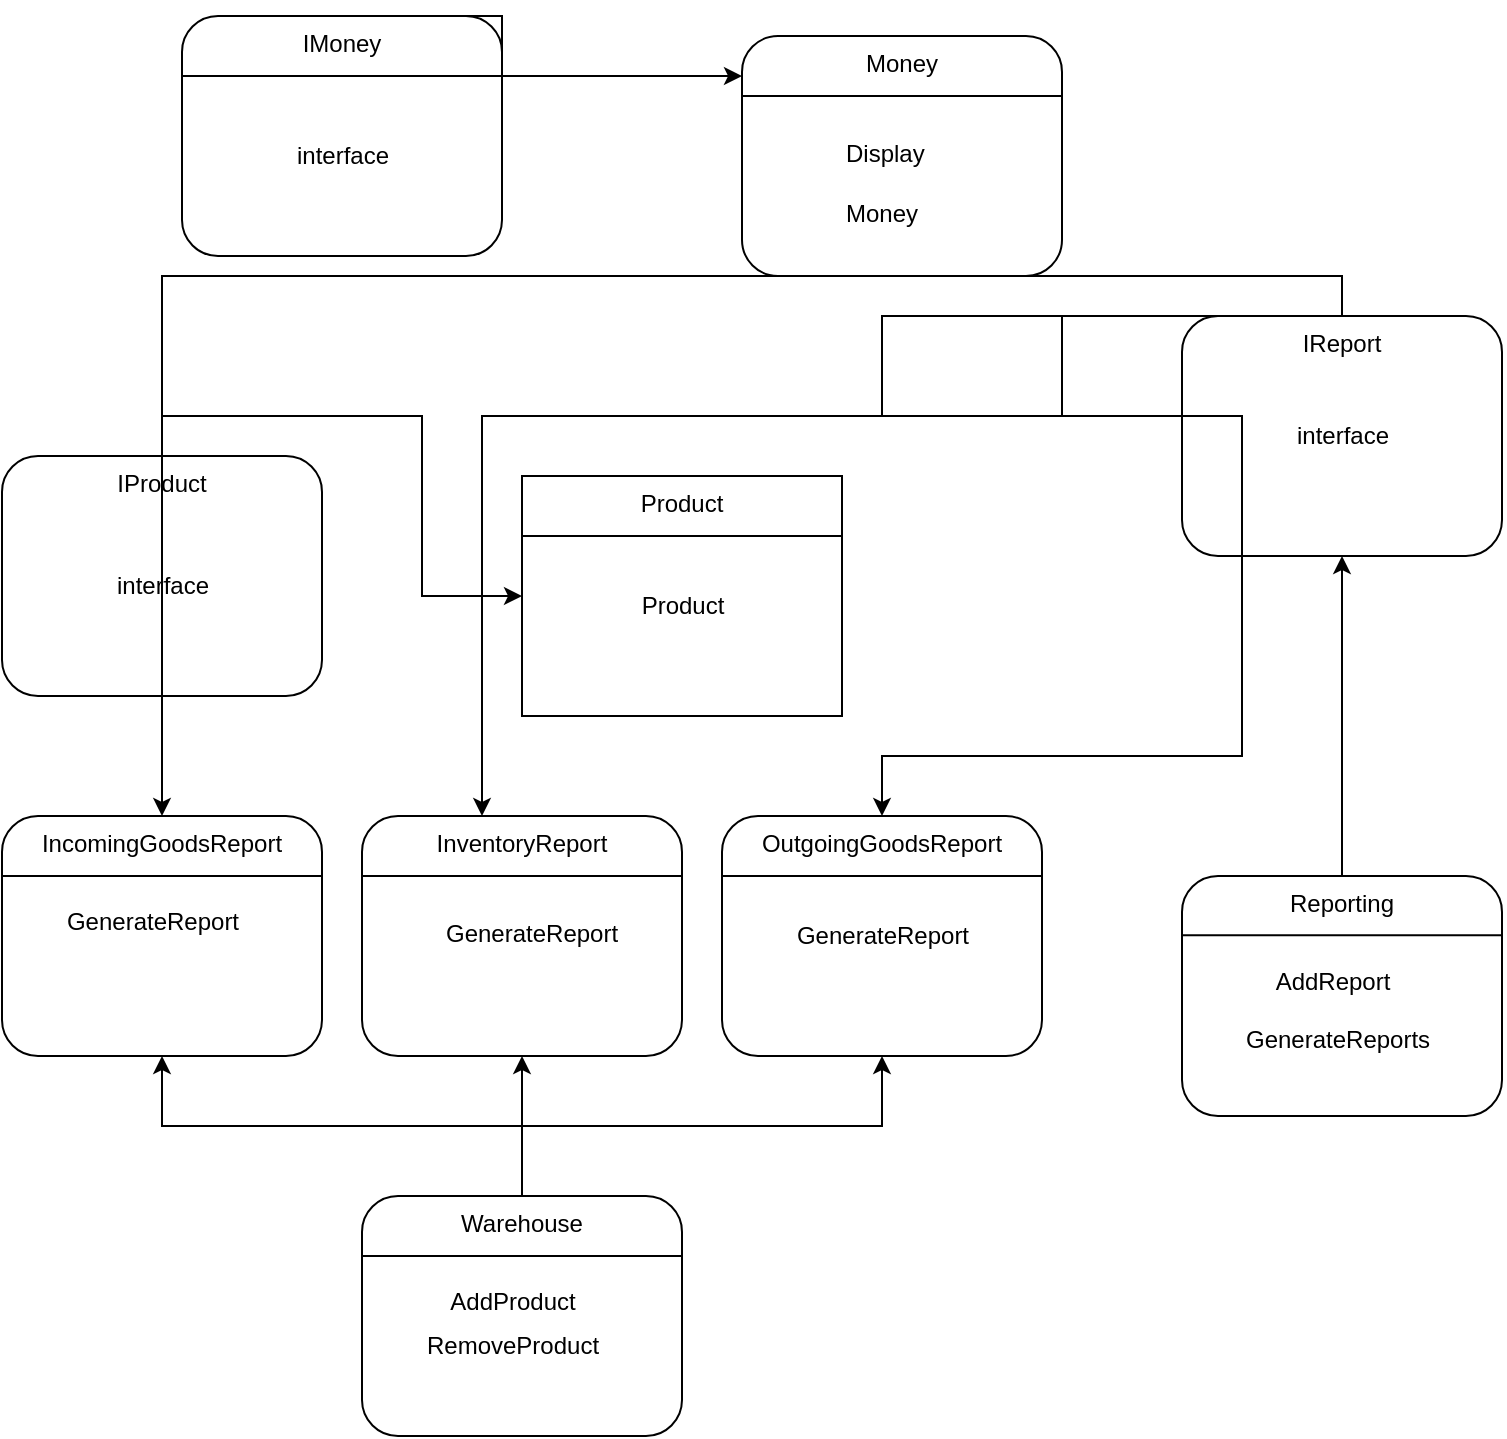 <mxfile version="24.4.9" type="device">
  <diagram id="6hGFLwfOUW9BJmU3vGz_" name="Page-1">
    <mxGraphModel dx="772" dy="745" grid="1" gridSize="10" guides="1" tooltips="1" connect="1" arrows="1" fold="1" page="1" pageScale="1" pageWidth="827" pageHeight="1169" math="0" shadow="0">
      <root>
        <mxCell id="0" />
        <mxCell id="1" parent="0" />
        <mxCell id="2" value="" style="group" parent="1" vertex="1" connectable="0">
          <mxGeometry x="60" y="60" width="160" height="120" as="geometry" />
        </mxCell>
        <mxCell id="3" value="IMoney" style="group;strokeColor=default;fillColor=none;rounded=1;" parent="1" vertex="1" connectable="0">
          <mxGeometry x="150" y="20" width="160" height="120" as="geometry" />
        </mxCell>
        <mxCell id="4" value="Money" style="group;strokeColor=default;fillColor=none;rounded=1;" parent="1" vertex="1" connectable="0">
          <mxGeometry x="430" y="30" width="160" height="120" as="geometry" />
        </mxCell>
        <mxCell id="5" value="IProduct" style="group;strokeColor=default;fillColor=none;rounded=1;" parent="1" vertex="1" connectable="0">
          <mxGeometry x="60" y="240" width="160" height="120" as="geometry" />
        </mxCell>
        <mxCell id="6" value="Product" style="group;strokeColor=default;" parent="1" vertex="1" connectable="0">
          <mxGeometry x="320" y="250" width="160" height="120" as="geometry" />
        </mxCell>
        <mxCell id="7" value="IReport" style="group;strokeColor=default;fillColor=none;rounded=1;" parent="1" vertex="1" connectable="0">
          <mxGeometry x="650" y="170" width="160" height="120" as="geometry" />
        </mxCell>
        <mxCell id="8" value="IncomingGoodsReport" style="group;strokeColor=default;fillColor=none;rounded=1;" parent="1" vertex="1" connectable="0">
          <mxGeometry x="60" y="420" width="160" height="120" as="geometry" />
        </mxCell>
        <mxCell id="9" value="InventoryReport" style="group;strokeColor=default;fillColor=none;rounded=1;" parent="1" vertex="1" connectable="0">
          <mxGeometry x="240" y="420" width="160" height="120" as="geometry" />
        </mxCell>
        <mxCell id="10" value="OutgoingGoodsReport" style="group;strokeColor=default;fillColor=none;rounded=1;" parent="1" vertex="1" connectable="0">
          <mxGeometry x="420" y="420" width="160" height="120" as="geometry" />
        </mxCell>
        <mxCell id="11" value="Warehouse" style="group;strokeColor=default;fillColor=none;rounded=1;" parent="1" vertex="1" connectable="0">
          <mxGeometry x="240" y="610" width="160" height="120" as="geometry" />
        </mxCell>
        <mxCell id="12" value="Reporting" style="group;strokeColor=default;fillColor=none;rounded=1;" parent="1" vertex="1" connectable="0">
          <mxGeometry x="650" y="450" width="160" height="120" as="geometry" />
        </mxCell>
        <mxCell id="13" style="edgeStyle=orthogonalEdgeStyle;rounded=0;orthogonalLoop=1;jettySize=auto;html=1;exitX=0.5;exitY=0;exitDx=0;exitDy=0;" parent="1" source="3" edge="1">
          <mxGeometry relative="1" as="geometry">
            <mxPoint x="430" y="50" as="targetPoint" />
            <Array as="points">
              <mxPoint x="310" y="20" />
              <mxPoint x="310" y="50" />
              <mxPoint x="430" y="50" />
            </Array>
          </mxGeometry>
        </mxCell>
        <mxCell id="14" style="edgeStyle=orthogonalEdgeStyle;rounded=0;orthogonalLoop=1;jettySize=auto;html=1;exitX=0.5;exitY=0;exitDx=0;exitDy=0;" parent="1" source="5" target="6" edge="1">
          <mxGeometry relative="1" as="geometry" />
        </mxCell>
        <mxCell id="15" style="edgeStyle=orthogonalEdgeStyle;rounded=0;orthogonalLoop=1;jettySize=auto;html=1;exitX=0.5;exitY=0;exitDx=0;exitDy=0;" parent="1" source="7" target="8" edge="1">
          <mxGeometry relative="1" as="geometry" />
        </mxCell>
        <mxCell id="16" style="edgeStyle=orthogonalEdgeStyle;rounded=0;orthogonalLoop=1;jettySize=auto;html=1;exitX=0.5;exitY=0;exitDx=0;exitDy=0;" parent="1" source="7" target="9" edge="1">
          <mxGeometry relative="1" as="geometry">
            <Array as="points">
              <mxPoint x="590" y="220" />
              <mxPoint x="300" y="220" />
            </Array>
          </mxGeometry>
        </mxCell>
        <mxCell id="17" style="edgeStyle=orthogonalEdgeStyle;rounded=0;orthogonalLoop=1;jettySize=auto;html=1;exitX=0.5;exitY=0;exitDx=0;exitDy=0;" parent="1" source="7" target="10" edge="1">
          <mxGeometry relative="1" as="geometry">
            <Array as="points">
              <mxPoint x="500" y="220" />
              <mxPoint x="680" y="220" />
              <mxPoint x="680" y="390" />
              <mxPoint x="500" y="390" />
            </Array>
          </mxGeometry>
        </mxCell>
        <mxCell id="18" style="edgeStyle=orthogonalEdgeStyle;rounded=0;orthogonalLoop=1;jettySize=auto;html=1;exitX=0.5;exitY=0;exitDx=0;exitDy=0;" parent="1" source="11" target="8" edge="1">
          <mxGeometry relative="1" as="geometry" />
        </mxCell>
        <mxCell id="19" style="edgeStyle=orthogonalEdgeStyle;rounded=0;orthogonalLoop=1;jettySize=auto;html=1;exitX=0.5;exitY=0;exitDx=0;exitDy=0;" parent="1" source="11" target="9" edge="1">
          <mxGeometry relative="1" as="geometry" />
        </mxCell>
        <mxCell id="20" style="edgeStyle=orthogonalEdgeStyle;rounded=0;orthogonalLoop=1;jettySize=auto;html=1;exitX=0.5;exitY=0;exitDx=0;exitDy=0;" parent="1" source="11" target="10" edge="1">
          <mxGeometry relative="1" as="geometry" />
        </mxCell>
        <mxCell id="21" style="edgeStyle=orthogonalEdgeStyle;rounded=0;orthogonalLoop=1;jettySize=auto;html=1;exitX=0.5;exitY=0;exitDx=0;exitDy=0;" parent="1" source="12" target="7" edge="1">
          <mxGeometry relative="1" as="geometry" />
        </mxCell>
        <mxCell id="Tk3JLCJF-pzLoajWypEz-22" value="interface" style="text;html=1;align=center;verticalAlign=middle;resizable=0;points=[];autosize=1;strokeColor=none;fillColor=none;" vertex="1" parent="1">
          <mxGeometry x="195" y="75" width="70" height="30" as="geometry" />
        </mxCell>
        <mxCell id="Tk3JLCJF-pzLoajWypEz-23" value="interface" style="text;html=1;align=center;verticalAlign=middle;resizable=0;points=[];autosize=1;strokeColor=none;fillColor=none;" vertex="1" parent="1">
          <mxGeometry x="105" y="290" width="70" height="30" as="geometry" />
        </mxCell>
        <mxCell id="Tk3JLCJF-pzLoajWypEz-24" value="interface" style="text;html=1;align=center;verticalAlign=middle;resizable=0;points=[];autosize=1;strokeColor=none;fillColor=none;" vertex="1" parent="1">
          <mxGeometry x="695" y="215" width="70" height="30" as="geometry" />
        </mxCell>
        <mxCell id="Tk3JLCJF-pzLoajWypEz-25" value="" style="endArrow=none;html=1;rounded=0;" edge="1" parent="1">
          <mxGeometry width="50" height="50" relative="1" as="geometry">
            <mxPoint x="240" y="450" as="sourcePoint" />
            <mxPoint x="400" y="450" as="targetPoint" />
          </mxGeometry>
        </mxCell>
        <mxCell id="Tk3JLCJF-pzLoajWypEz-26" value="" style="endArrow=none;html=1;rounded=0;" edge="1" parent="1">
          <mxGeometry width="50" height="50" relative="1" as="geometry">
            <mxPoint x="60" y="450" as="sourcePoint" />
            <mxPoint x="220" y="450" as="targetPoint" />
          </mxGeometry>
        </mxCell>
        <mxCell id="Tk3JLCJF-pzLoajWypEz-27" value="" style="endArrow=none;html=1;rounded=0;" edge="1" parent="1">
          <mxGeometry width="50" height="50" relative="1" as="geometry">
            <mxPoint x="420" y="450" as="sourcePoint" />
            <mxPoint x="580" y="450" as="targetPoint" />
          </mxGeometry>
        </mxCell>
        <mxCell id="Tk3JLCJF-pzLoajWypEz-28" value="" style="endArrow=none;html=1;rounded=0;" edge="1" parent="1">
          <mxGeometry width="50" height="50" relative="1" as="geometry">
            <mxPoint x="650" y="479.58" as="sourcePoint" />
            <mxPoint x="810" y="479.58" as="targetPoint" />
          </mxGeometry>
        </mxCell>
        <mxCell id="Tk3JLCJF-pzLoajWypEz-29" value="" style="endArrow=none;html=1;rounded=0;" edge="1" parent="1">
          <mxGeometry width="50" height="50" relative="1" as="geometry">
            <mxPoint x="320" y="280" as="sourcePoint" />
            <mxPoint x="480" y="280" as="targetPoint" />
          </mxGeometry>
        </mxCell>
        <mxCell id="Tk3JLCJF-pzLoajWypEz-30" value="" style="endArrow=none;html=1;rounded=0;" edge="1" parent="1">
          <mxGeometry width="50" height="50" relative="1" as="geometry">
            <mxPoint x="430" y="60" as="sourcePoint" />
            <mxPoint x="590" y="60" as="targetPoint" />
          </mxGeometry>
        </mxCell>
        <mxCell id="Tk3JLCJF-pzLoajWypEz-31" value="" style="endArrow=none;html=1;rounded=0;" edge="1" parent="1">
          <mxGeometry width="50" height="50" relative="1" as="geometry">
            <mxPoint x="150" y="50" as="sourcePoint" />
            <mxPoint x="310" y="50" as="targetPoint" />
          </mxGeometry>
        </mxCell>
        <mxCell id="Tk3JLCJF-pzLoajWypEz-32" value="" style="endArrow=none;html=1;rounded=0;" edge="1" parent="1">
          <mxGeometry width="50" height="50" relative="1" as="geometry">
            <mxPoint x="240" y="640" as="sourcePoint" />
            <mxPoint x="400" y="640" as="targetPoint" />
          </mxGeometry>
        </mxCell>
        <mxCell id="Tk3JLCJF-pzLoajWypEz-33" value="AddProduct" style="text;html=1;align=center;verticalAlign=middle;resizable=0;points=[];autosize=1;strokeColor=none;fillColor=none;" vertex="1" parent="1">
          <mxGeometry x="270" y="648" width="90" height="30" as="geometry" />
        </mxCell>
        <mxCell id="Tk3JLCJF-pzLoajWypEz-34" value="RemoveProduct" style="text;html=1;align=center;verticalAlign=middle;resizable=0;points=[];autosize=1;strokeColor=none;fillColor=none;" vertex="1" parent="1">
          <mxGeometry x="260" y="670" width="110" height="30" as="geometry" />
        </mxCell>
        <mxCell id="Tk3JLCJF-pzLoajWypEz-36" value="GenerateReport" style="text;html=1;align=center;verticalAlign=middle;resizable=0;points=[];autosize=1;strokeColor=none;fillColor=none;" vertex="1" parent="1">
          <mxGeometry x="80" y="458" width="110" height="30" as="geometry" />
        </mxCell>
        <mxCell id="Tk3JLCJF-pzLoajWypEz-37" value="Product" style="text;html=1;align=center;verticalAlign=middle;resizable=0;points=[];autosize=1;strokeColor=none;fillColor=none;" vertex="1" parent="1">
          <mxGeometry x="370" y="300" width="60" height="30" as="geometry" />
        </mxCell>
        <mxCell id="Tk3JLCJF-pzLoajWypEz-38" value="AddReport" style="text;html=1;align=center;verticalAlign=middle;resizable=0;points=[];autosize=1;strokeColor=none;fillColor=none;" vertex="1" parent="1">
          <mxGeometry x="685" y="488" width="80" height="30" as="geometry" />
        </mxCell>
        <mxCell id="Tk3JLCJF-pzLoajWypEz-39" value="GenerateReports" style="text;whiteSpace=wrap;" vertex="1" parent="1">
          <mxGeometry x="680" y="518" width="130" height="40" as="geometry" />
        </mxCell>
        <mxCell id="Tk3JLCJF-pzLoajWypEz-40" value="Display" style="text;whiteSpace=wrap;" vertex="1" parent="1">
          <mxGeometry x="480" y="75" width="70" height="40" as="geometry" />
        </mxCell>
        <mxCell id="Tk3JLCJF-pzLoajWypEz-41" value="Money" style="text;whiteSpace=wrap;" vertex="1" parent="1">
          <mxGeometry x="480" y="105" width="70" height="40" as="geometry" />
        </mxCell>
        <mxCell id="Tk3JLCJF-pzLoajWypEz-42" value="GenerateReport" style="text;html=1;align=center;verticalAlign=middle;resizable=0;points=[];autosize=1;strokeColor=none;fillColor=none;" vertex="1" parent="1">
          <mxGeometry x="445" y="465" width="110" height="30" as="geometry" />
        </mxCell>
        <mxCell id="Tk3JLCJF-pzLoajWypEz-43" value="GenerateReport" style="text;whiteSpace=wrap;" vertex="1" parent="1">
          <mxGeometry x="280" y="465" width="120" height="40" as="geometry" />
        </mxCell>
      </root>
    </mxGraphModel>
  </diagram>
</mxfile>
